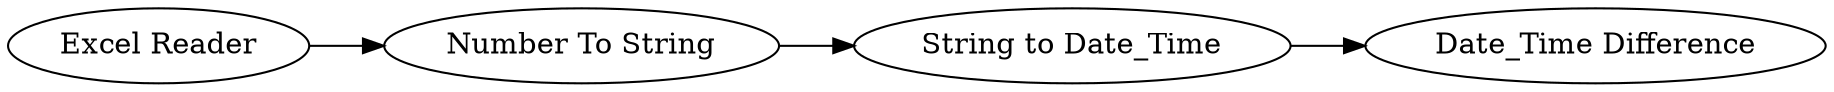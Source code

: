 digraph {
	231 -> 233
	233 -> 230
	227 -> 231
	231 [label="Number To String"]
	230 [label="Date_Time Difference"]
	227 [label="Excel Reader"]
	233 [label="String to Date_Time"]
	rankdir=LR
}
